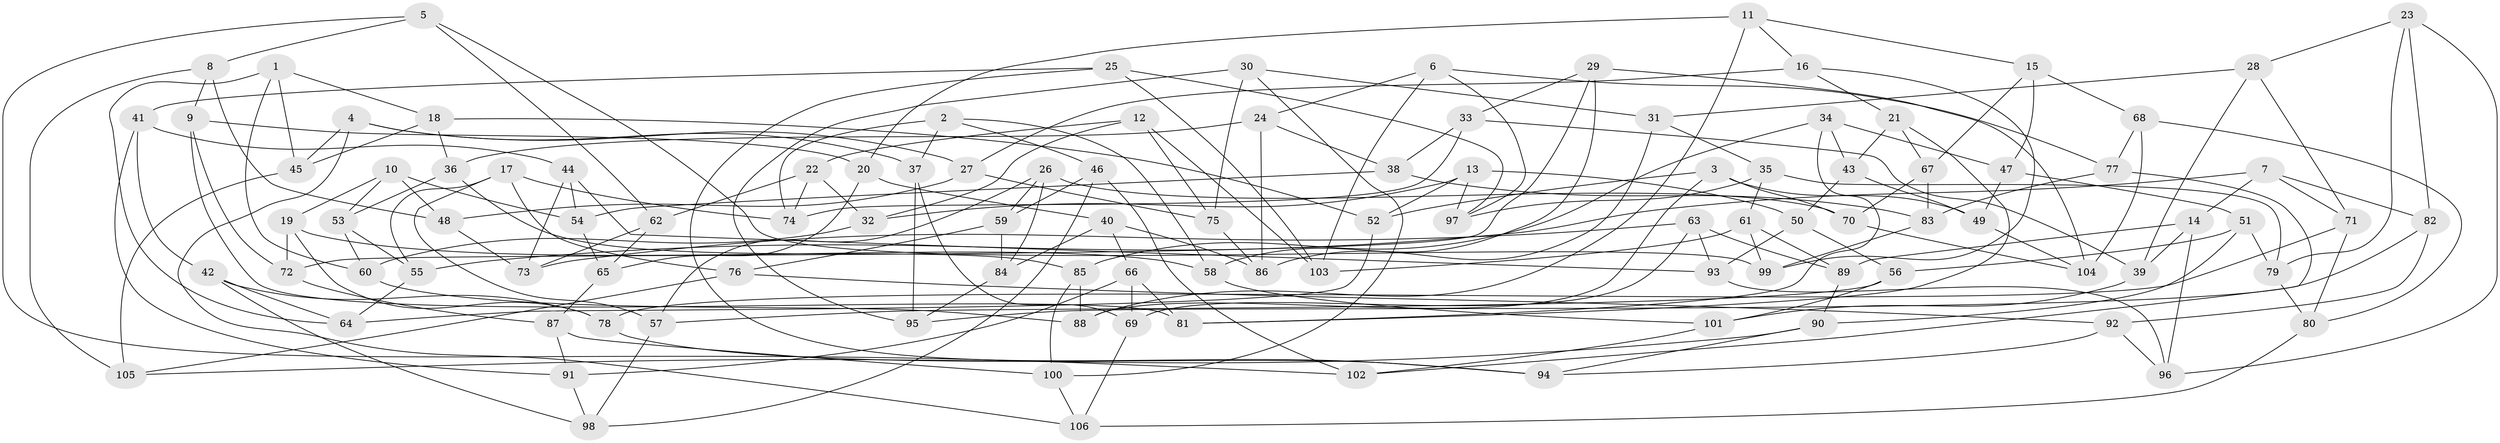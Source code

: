 // Generated by graph-tools (version 1.1) at 2025/11/02/27/25 16:11:45]
// undirected, 106 vertices, 212 edges
graph export_dot {
graph [start="1"]
  node [color=gray90,style=filled];
  1;
  2;
  3;
  4;
  5;
  6;
  7;
  8;
  9;
  10;
  11;
  12;
  13;
  14;
  15;
  16;
  17;
  18;
  19;
  20;
  21;
  22;
  23;
  24;
  25;
  26;
  27;
  28;
  29;
  30;
  31;
  32;
  33;
  34;
  35;
  36;
  37;
  38;
  39;
  40;
  41;
  42;
  43;
  44;
  45;
  46;
  47;
  48;
  49;
  50;
  51;
  52;
  53;
  54;
  55;
  56;
  57;
  58;
  59;
  60;
  61;
  62;
  63;
  64;
  65;
  66;
  67;
  68;
  69;
  70;
  71;
  72;
  73;
  74;
  75;
  76;
  77;
  78;
  79;
  80;
  81;
  82;
  83;
  84;
  85;
  86;
  87;
  88;
  89;
  90;
  91;
  92;
  93;
  94;
  95;
  96;
  97;
  98;
  99;
  100;
  101;
  102;
  103;
  104;
  105;
  106;
  1 -- 45;
  1 -- 60;
  1 -- 18;
  1 -- 64;
  2 -- 37;
  2 -- 46;
  2 -- 74;
  2 -- 58;
  3 -- 70;
  3 -- 88;
  3 -- 49;
  3 -- 52;
  4 -- 106;
  4 -- 27;
  4 -- 45;
  4 -- 37;
  5 -- 62;
  5 -- 8;
  5 -- 99;
  5 -- 102;
  6 -- 77;
  6 -- 24;
  6 -- 103;
  6 -- 97;
  7 -- 55;
  7 -- 82;
  7 -- 14;
  7 -- 71;
  8 -- 48;
  8 -- 105;
  8 -- 9;
  9 -- 81;
  9 -- 20;
  9 -- 72;
  10 -- 54;
  10 -- 53;
  10 -- 48;
  10 -- 19;
  11 -- 88;
  11 -- 20;
  11 -- 15;
  11 -- 16;
  12 -- 75;
  12 -- 22;
  12 -- 103;
  12 -- 32;
  13 -- 52;
  13 -- 50;
  13 -- 32;
  13 -- 97;
  14 -- 89;
  14 -- 39;
  14 -- 96;
  15 -- 47;
  15 -- 67;
  15 -- 68;
  16 -- 21;
  16 -- 99;
  16 -- 27;
  17 -- 55;
  17 -- 76;
  17 -- 74;
  17 -- 57;
  18 -- 52;
  18 -- 36;
  18 -- 45;
  19 -- 78;
  19 -- 58;
  19 -- 72;
  20 -- 65;
  20 -- 40;
  21 -- 67;
  21 -- 81;
  21 -- 43;
  22 -- 32;
  22 -- 62;
  22 -- 74;
  23 -- 79;
  23 -- 96;
  23 -- 82;
  23 -- 28;
  24 -- 36;
  24 -- 38;
  24 -- 86;
  25 -- 41;
  25 -- 97;
  25 -- 103;
  25 -- 94;
  26 -- 57;
  26 -- 84;
  26 -- 59;
  26 -- 70;
  27 -- 75;
  27 -- 48;
  28 -- 31;
  28 -- 39;
  28 -- 71;
  29 -- 104;
  29 -- 33;
  29 -- 58;
  29 -- 72;
  30 -- 95;
  30 -- 100;
  30 -- 31;
  30 -- 75;
  31 -- 35;
  31 -- 86;
  32 -- 60;
  33 -- 39;
  33 -- 74;
  33 -- 38;
  34 -- 85;
  34 -- 81;
  34 -- 47;
  34 -- 43;
  35 -- 79;
  35 -- 61;
  35 -- 97;
  36 -- 53;
  36 -- 85;
  37 -- 95;
  37 -- 69;
  38 -- 54;
  38 -- 83;
  39 -- 101;
  40 -- 86;
  40 -- 84;
  40 -- 66;
  41 -- 44;
  41 -- 91;
  41 -- 42;
  42 -- 98;
  42 -- 64;
  42 -- 78;
  43 -- 49;
  43 -- 50;
  44 -- 73;
  44 -- 54;
  44 -- 93;
  45 -- 105;
  46 -- 98;
  46 -- 102;
  46 -- 59;
  47 -- 51;
  47 -- 49;
  48 -- 73;
  49 -- 104;
  50 -- 56;
  50 -- 93;
  51 -- 79;
  51 -- 90;
  51 -- 56;
  52 -- 64;
  53 -- 60;
  53 -- 55;
  54 -- 65;
  55 -- 64;
  56 -- 101;
  56 -- 57;
  57 -- 98;
  58 -- 101;
  59 -- 76;
  59 -- 84;
  60 -- 88;
  61 -- 103;
  61 -- 89;
  61 -- 99;
  62 -- 73;
  62 -- 65;
  63 -- 93;
  63 -- 69;
  63 -- 73;
  63 -- 89;
  65 -- 87;
  66 -- 91;
  66 -- 81;
  66 -- 69;
  67 -- 83;
  67 -- 70;
  68 -- 77;
  68 -- 104;
  68 -- 80;
  69 -- 106;
  70 -- 104;
  71 -- 78;
  71 -- 80;
  72 -- 87;
  75 -- 86;
  76 -- 105;
  76 -- 92;
  77 -- 83;
  77 -- 102;
  78 -- 94;
  79 -- 80;
  80 -- 106;
  82 -- 95;
  82 -- 92;
  83 -- 99;
  84 -- 95;
  85 -- 88;
  85 -- 100;
  87 -- 91;
  87 -- 100;
  89 -- 90;
  90 -- 105;
  90 -- 94;
  91 -- 98;
  92 -- 94;
  92 -- 96;
  93 -- 96;
  100 -- 106;
  101 -- 102;
}
